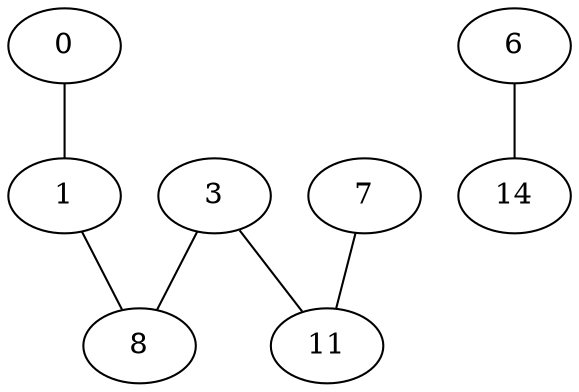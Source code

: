 graph G {
    "0" -- "1";
    "3" -- "8";
    "1" -- "8";
    "6" -- "14";
    "7" -- "11";
    "3" -- "11";
}
